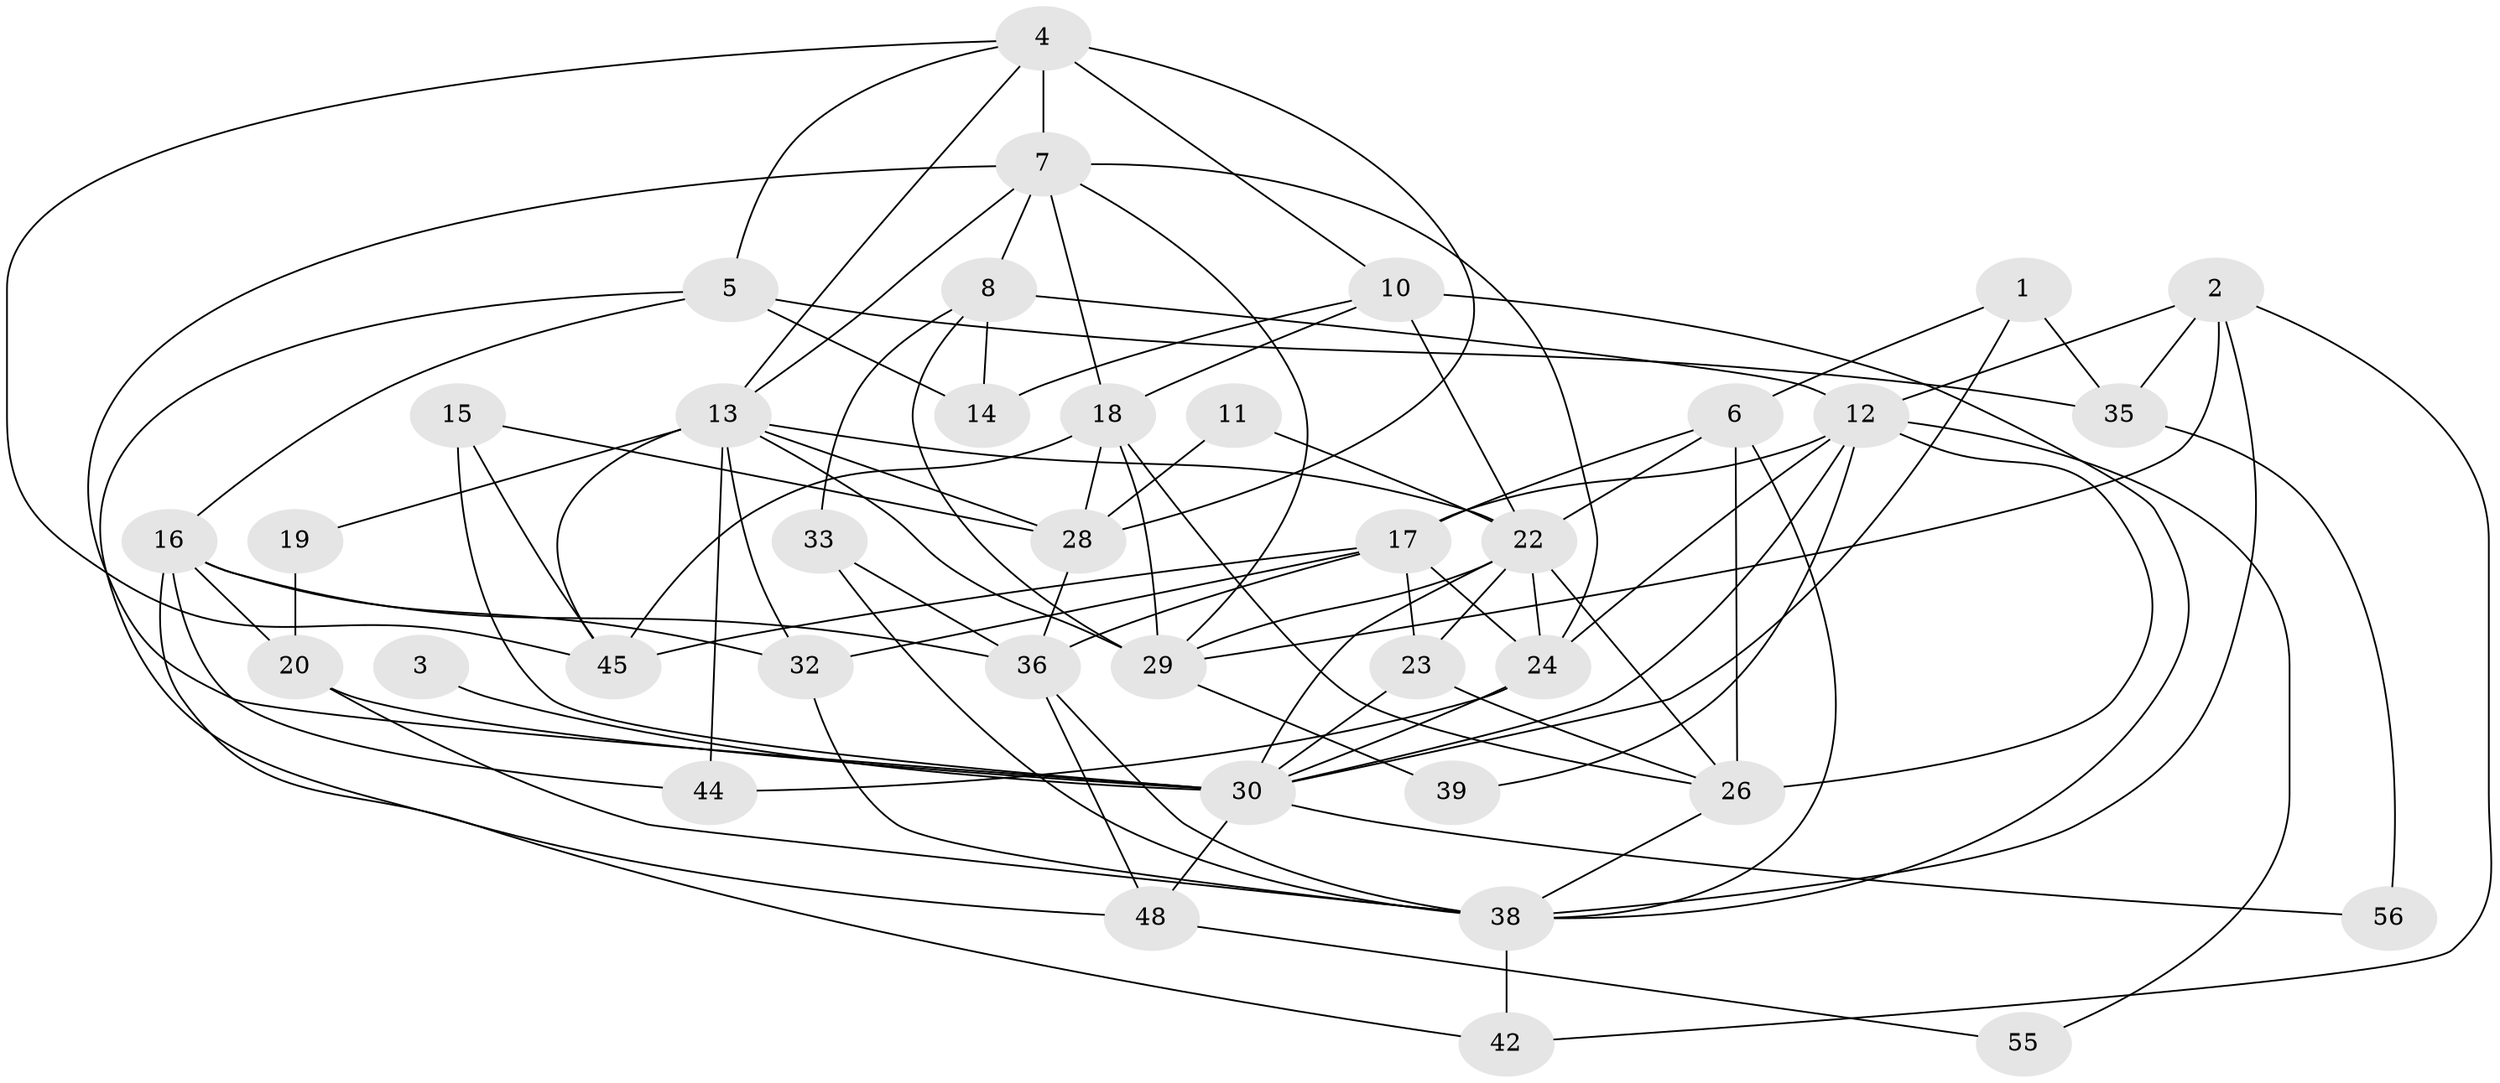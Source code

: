 // original degree distribution, {3: 0.2033898305084746, 2: 0.1694915254237288, 7: 0.05084745762711865, 5: 0.22033898305084745, 4: 0.288135593220339, 6: 0.05084745762711865, 8: 0.01694915254237288}
// Generated by graph-tools (version 1.1) at 2025/11/02/27/25 16:11:20]
// undirected, 38 vertices, 94 edges
graph export_dot {
graph [start="1"]
  node [color=gray90,style=filled];
  1;
  2 [super="+9"];
  3;
  4;
  5 [super="+53"];
  6 [super="+25"];
  7 [super="+40"];
  8 [super="+31"];
  10 [super="+59"];
  11;
  12 [super="+52"];
  13 [super="+34"];
  14;
  15;
  16 [super="+21"];
  17 [super="+50"];
  18 [super="+27"];
  19;
  20 [super="+37"];
  22 [super="+47"];
  23;
  24 [super="+51"];
  26 [super="+57"];
  28 [super="+49"];
  29 [super="+54"];
  30 [super="+43"];
  32;
  33;
  35;
  36 [super="+41"];
  38 [super="+46"];
  39;
  42;
  44;
  45 [super="+58"];
  48;
  55;
  56;
  1 -- 30;
  1 -- 35;
  1 -- 6;
  2 -- 42;
  2 -- 35;
  2 -- 12;
  2 -- 38;
  2 -- 29;
  3 -- 30 [weight=2];
  4 -- 10 [weight=2];
  4 -- 5;
  4 -- 7;
  4 -- 13;
  4 -- 28;
  4 -- 45;
  5 -- 14;
  5 -- 16;
  5 -- 48;
  5 -- 35;
  6 -- 22;
  6 -- 38;
  6 -- 26;
  6 -- 17;
  7 -- 29;
  7 -- 30;
  7 -- 13;
  7 -- 8;
  7 -- 18;
  7 -- 24;
  8 -- 29;
  8 -- 14;
  8 -- 33;
  8 -- 12;
  10 -- 38;
  10 -- 14;
  10 -- 22;
  10 -- 18;
  11 -- 28;
  11 -- 22;
  12 -- 26;
  12 -- 30;
  12 -- 17;
  12 -- 55;
  12 -- 39;
  12 -- 24;
  13 -- 19;
  13 -- 22;
  13 -- 32;
  13 -- 28;
  13 -- 44;
  13 -- 45;
  13 -- 29;
  15 -- 30;
  15 -- 28;
  15 -- 45;
  16 -- 32;
  16 -- 44;
  16 -- 20 [weight=2];
  16 -- 36;
  16 -- 42;
  17 -- 36;
  17 -- 32;
  17 -- 24;
  17 -- 45;
  17 -- 23;
  18 -- 29;
  18 -- 45;
  18 -- 26;
  18 -- 28;
  19 -- 20;
  20 -- 38;
  20 -- 30;
  22 -- 26;
  22 -- 24;
  22 -- 29;
  22 -- 30;
  22 -- 23;
  23 -- 30;
  23 -- 26;
  24 -- 30;
  24 -- 44;
  26 -- 38;
  28 -- 36;
  29 -- 39;
  30 -- 48;
  30 -- 56;
  32 -- 38;
  33 -- 36;
  33 -- 38;
  35 -- 56;
  36 -- 38;
  36 -- 48;
  38 -- 42;
  48 -- 55;
}
